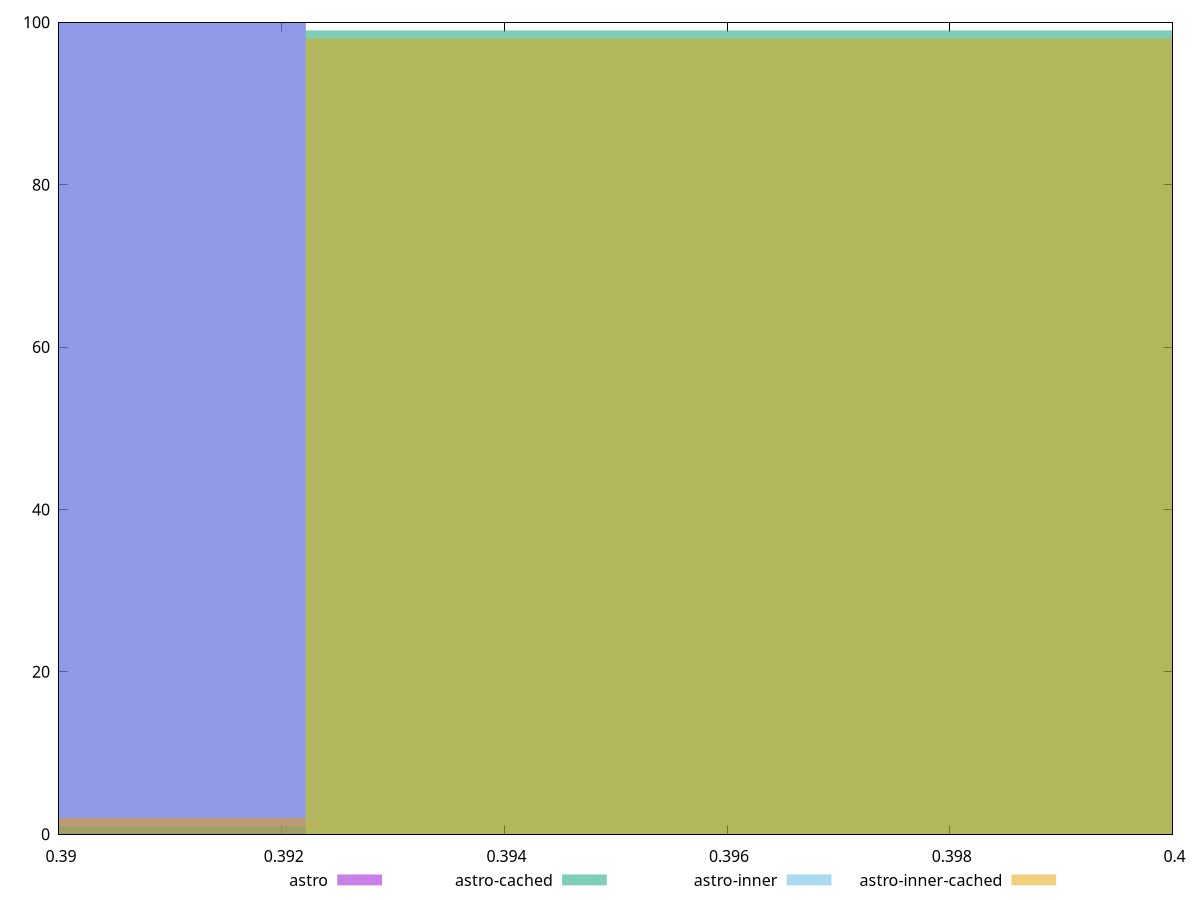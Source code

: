reset

$astro <<EOF
0.38669133493685764 100
EOF

$astroCached <<EOF
0.38669133493685764 1
0.3977396587921964 99
EOF

$astroInner <<EOF
0.38669133493685764 100
EOF

$astroInnerCached <<EOF
0.38669133493685764 2
0.3977396587921964 98
EOF

set key outside below
set boxwidth 0.01104832385533879
set xrange [0.39:0.4]
set yrange [0:100]
set trange [0:100]
set style fill transparent solid 0.5 noborder
set terminal svg size 640, 520 enhanced background rgb 'white'
set output "reports/report_00033_2021-03-01T14-23-16.841Z/render-blocking-resources/comparison/histogram/all_score.svg"

plot $astro title "astro" with boxes, \
     $astroCached title "astro-cached" with boxes, \
     $astroInner title "astro-inner" with boxes, \
     $astroInnerCached title "astro-inner-cached" with boxes

reset
